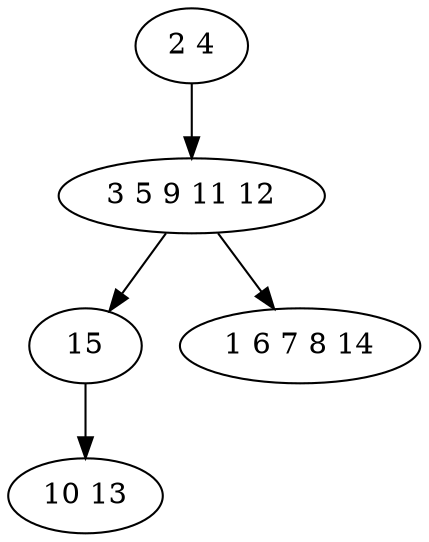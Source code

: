 digraph true_tree {
	"0" -> "1"
	"1" -> "2"
	"1" -> "3"
	"2" -> "4"
	"0" [label="2 4"];
	"1" [label="3 5 9 11 12"];
	"2" [label="15"];
	"3" [label="1 6 7 8 14"];
	"4" [label="10 13"];
}
